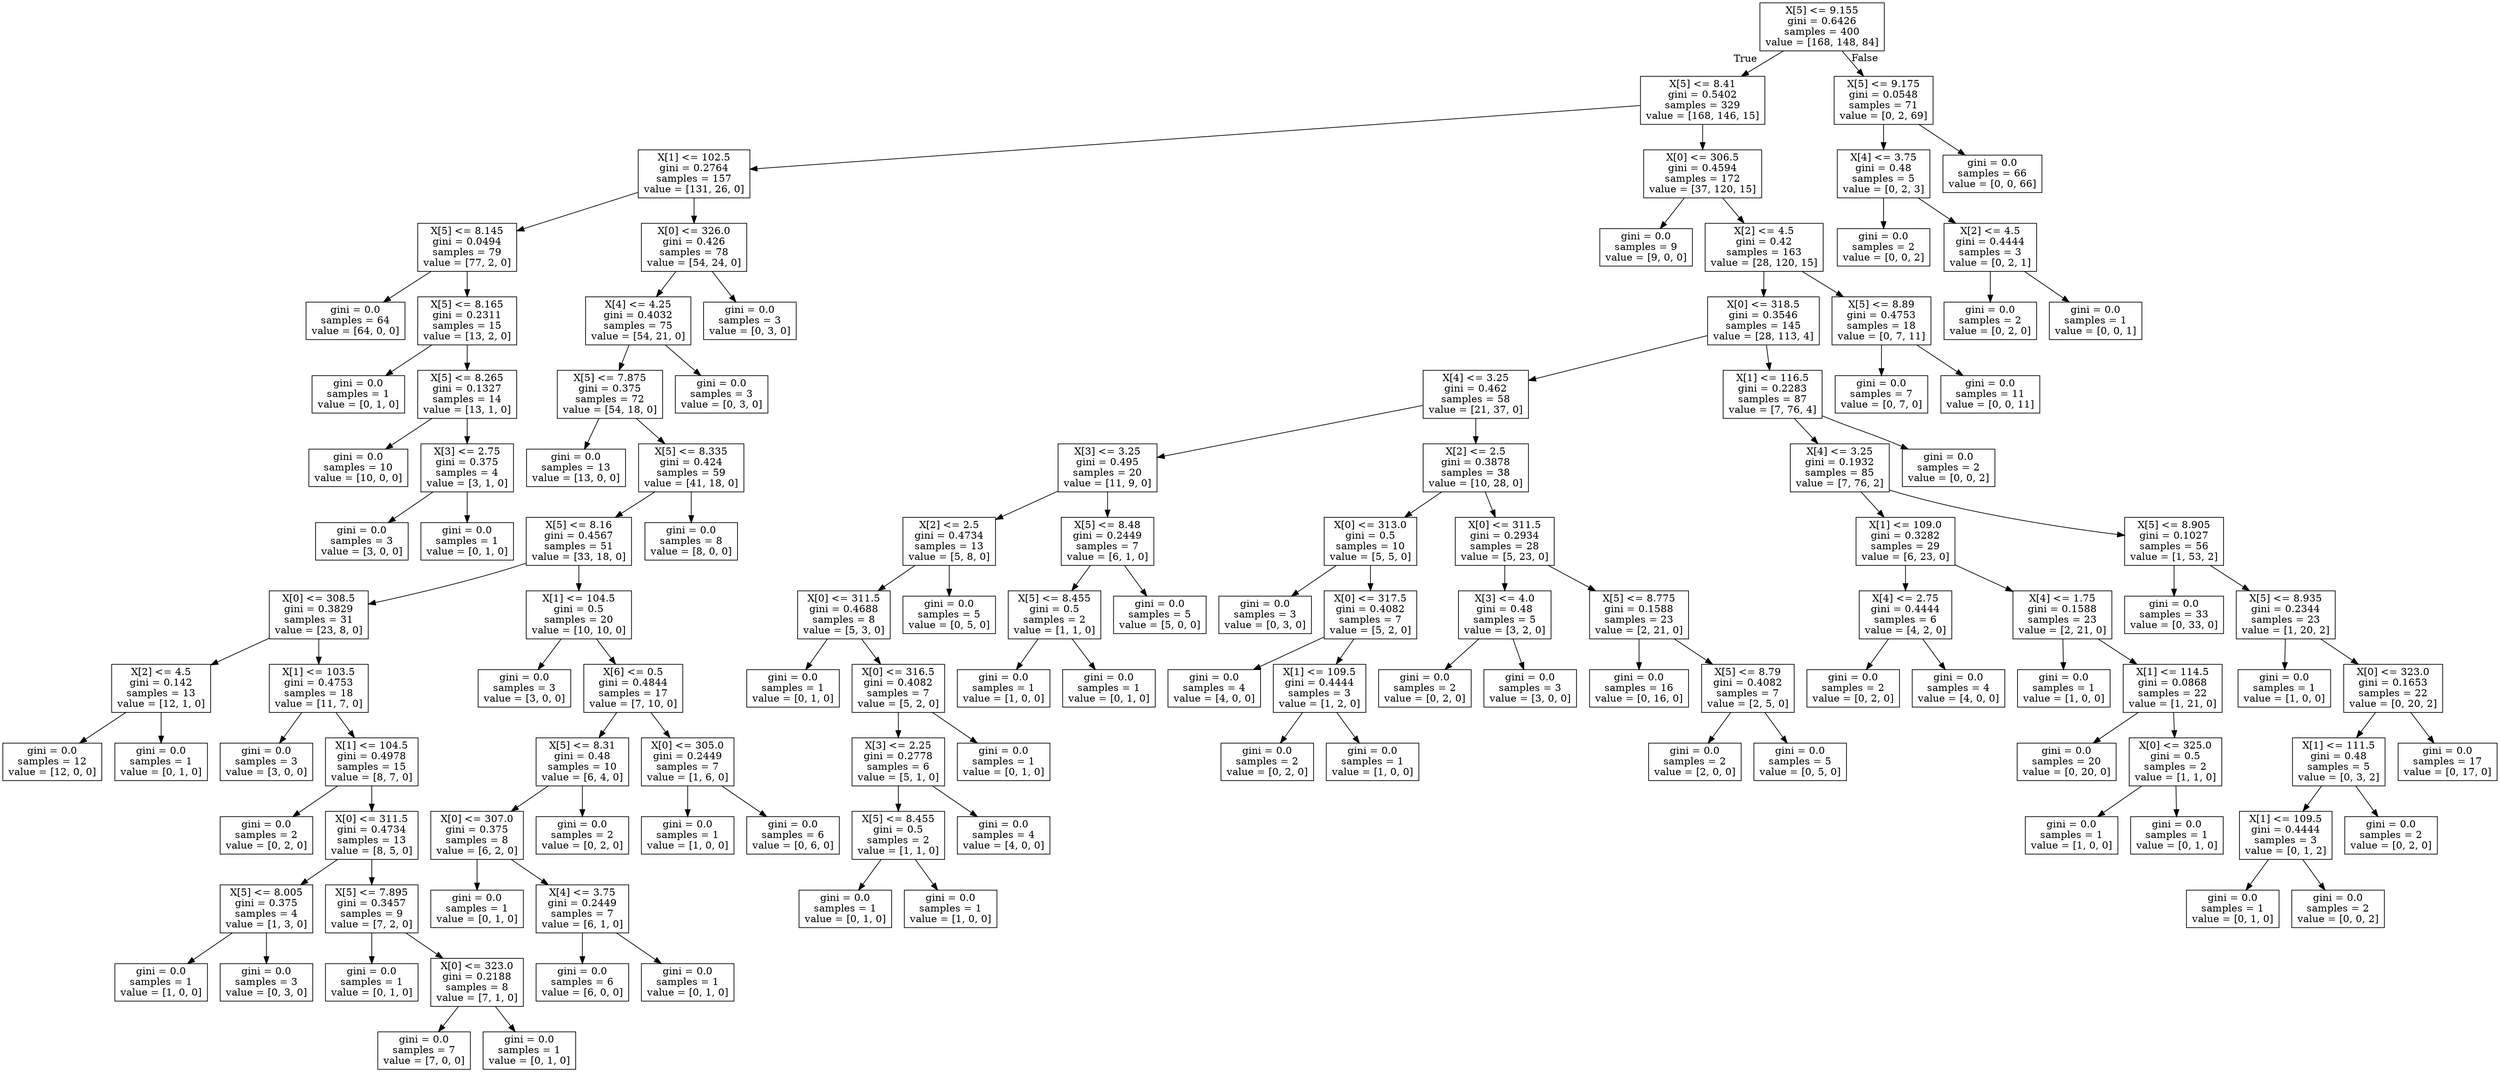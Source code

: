 digraph Tree {
node [shape=box] ;
0 [label="X[5] <= 9.155\ngini = 0.6426\nsamples = 400\nvalue = [168, 148, 84]"] ;
1 [label="X[5] <= 8.41\ngini = 0.5402\nsamples = 329\nvalue = [168, 146, 15]"] ;
0 -> 1 [labeldistance=2.5, labelangle=45, headlabel="True"] ;
2 [label="X[1] <= 102.5\ngini = 0.2764\nsamples = 157\nvalue = [131, 26, 0]"] ;
1 -> 2 ;
3 [label="X[5] <= 8.145\ngini = 0.0494\nsamples = 79\nvalue = [77, 2, 0]"] ;
2 -> 3 ;
4 [label="gini = 0.0\nsamples = 64\nvalue = [64, 0, 0]"] ;
3 -> 4 ;
5 [label="X[5] <= 8.165\ngini = 0.2311\nsamples = 15\nvalue = [13, 2, 0]"] ;
3 -> 5 ;
6 [label="gini = 0.0\nsamples = 1\nvalue = [0, 1, 0]"] ;
5 -> 6 ;
7 [label="X[5] <= 8.265\ngini = 0.1327\nsamples = 14\nvalue = [13, 1, 0]"] ;
5 -> 7 ;
8 [label="gini = 0.0\nsamples = 10\nvalue = [10, 0, 0]"] ;
7 -> 8 ;
9 [label="X[3] <= 2.75\ngini = 0.375\nsamples = 4\nvalue = [3, 1, 0]"] ;
7 -> 9 ;
10 [label="gini = 0.0\nsamples = 3\nvalue = [3, 0, 0]"] ;
9 -> 10 ;
11 [label="gini = 0.0\nsamples = 1\nvalue = [0, 1, 0]"] ;
9 -> 11 ;
12 [label="X[0] <= 326.0\ngini = 0.426\nsamples = 78\nvalue = [54, 24, 0]"] ;
2 -> 12 ;
13 [label="X[4] <= 4.25\ngini = 0.4032\nsamples = 75\nvalue = [54, 21, 0]"] ;
12 -> 13 ;
14 [label="X[5] <= 7.875\ngini = 0.375\nsamples = 72\nvalue = [54, 18, 0]"] ;
13 -> 14 ;
15 [label="gini = 0.0\nsamples = 13\nvalue = [13, 0, 0]"] ;
14 -> 15 ;
16 [label="X[5] <= 8.335\ngini = 0.424\nsamples = 59\nvalue = [41, 18, 0]"] ;
14 -> 16 ;
17 [label="X[5] <= 8.16\ngini = 0.4567\nsamples = 51\nvalue = [33, 18, 0]"] ;
16 -> 17 ;
18 [label="X[0] <= 308.5\ngini = 0.3829\nsamples = 31\nvalue = [23, 8, 0]"] ;
17 -> 18 ;
19 [label="X[2] <= 4.5\ngini = 0.142\nsamples = 13\nvalue = [12, 1, 0]"] ;
18 -> 19 ;
20 [label="gini = 0.0\nsamples = 12\nvalue = [12, 0, 0]"] ;
19 -> 20 ;
21 [label="gini = 0.0\nsamples = 1\nvalue = [0, 1, 0]"] ;
19 -> 21 ;
22 [label="X[1] <= 103.5\ngini = 0.4753\nsamples = 18\nvalue = [11, 7, 0]"] ;
18 -> 22 ;
23 [label="gini = 0.0\nsamples = 3\nvalue = [3, 0, 0]"] ;
22 -> 23 ;
24 [label="X[1] <= 104.5\ngini = 0.4978\nsamples = 15\nvalue = [8, 7, 0]"] ;
22 -> 24 ;
25 [label="gini = 0.0\nsamples = 2\nvalue = [0, 2, 0]"] ;
24 -> 25 ;
26 [label="X[0] <= 311.5\ngini = 0.4734\nsamples = 13\nvalue = [8, 5, 0]"] ;
24 -> 26 ;
27 [label="X[5] <= 8.005\ngini = 0.375\nsamples = 4\nvalue = [1, 3, 0]"] ;
26 -> 27 ;
28 [label="gini = 0.0\nsamples = 1\nvalue = [1, 0, 0]"] ;
27 -> 28 ;
29 [label="gini = 0.0\nsamples = 3\nvalue = [0, 3, 0]"] ;
27 -> 29 ;
30 [label="X[5] <= 7.895\ngini = 0.3457\nsamples = 9\nvalue = [7, 2, 0]"] ;
26 -> 30 ;
31 [label="gini = 0.0\nsamples = 1\nvalue = [0, 1, 0]"] ;
30 -> 31 ;
32 [label="X[0] <= 323.0\ngini = 0.2188\nsamples = 8\nvalue = [7, 1, 0]"] ;
30 -> 32 ;
33 [label="gini = 0.0\nsamples = 7\nvalue = [7, 0, 0]"] ;
32 -> 33 ;
34 [label="gini = 0.0\nsamples = 1\nvalue = [0, 1, 0]"] ;
32 -> 34 ;
35 [label="X[1] <= 104.5\ngini = 0.5\nsamples = 20\nvalue = [10, 10, 0]"] ;
17 -> 35 ;
36 [label="gini = 0.0\nsamples = 3\nvalue = [3, 0, 0]"] ;
35 -> 36 ;
37 [label="X[6] <= 0.5\ngini = 0.4844\nsamples = 17\nvalue = [7, 10, 0]"] ;
35 -> 37 ;
38 [label="X[5] <= 8.31\ngini = 0.48\nsamples = 10\nvalue = [6, 4, 0]"] ;
37 -> 38 ;
39 [label="X[0] <= 307.0\ngini = 0.375\nsamples = 8\nvalue = [6, 2, 0]"] ;
38 -> 39 ;
40 [label="gini = 0.0\nsamples = 1\nvalue = [0, 1, 0]"] ;
39 -> 40 ;
41 [label="X[4] <= 3.75\ngini = 0.2449\nsamples = 7\nvalue = [6, 1, 0]"] ;
39 -> 41 ;
42 [label="gini = 0.0\nsamples = 6\nvalue = [6, 0, 0]"] ;
41 -> 42 ;
43 [label="gini = 0.0\nsamples = 1\nvalue = [0, 1, 0]"] ;
41 -> 43 ;
44 [label="gini = 0.0\nsamples = 2\nvalue = [0, 2, 0]"] ;
38 -> 44 ;
45 [label="X[0] <= 305.0\ngini = 0.2449\nsamples = 7\nvalue = [1, 6, 0]"] ;
37 -> 45 ;
46 [label="gini = 0.0\nsamples = 1\nvalue = [1, 0, 0]"] ;
45 -> 46 ;
47 [label="gini = 0.0\nsamples = 6\nvalue = [0, 6, 0]"] ;
45 -> 47 ;
48 [label="gini = 0.0\nsamples = 8\nvalue = [8, 0, 0]"] ;
16 -> 48 ;
49 [label="gini = 0.0\nsamples = 3\nvalue = [0, 3, 0]"] ;
13 -> 49 ;
50 [label="gini = 0.0\nsamples = 3\nvalue = [0, 3, 0]"] ;
12 -> 50 ;
51 [label="X[0] <= 306.5\ngini = 0.4594\nsamples = 172\nvalue = [37, 120, 15]"] ;
1 -> 51 ;
52 [label="gini = 0.0\nsamples = 9\nvalue = [9, 0, 0]"] ;
51 -> 52 ;
53 [label="X[2] <= 4.5\ngini = 0.42\nsamples = 163\nvalue = [28, 120, 15]"] ;
51 -> 53 ;
54 [label="X[0] <= 318.5\ngini = 0.3546\nsamples = 145\nvalue = [28, 113, 4]"] ;
53 -> 54 ;
55 [label="X[4] <= 3.25\ngini = 0.462\nsamples = 58\nvalue = [21, 37, 0]"] ;
54 -> 55 ;
56 [label="X[3] <= 3.25\ngini = 0.495\nsamples = 20\nvalue = [11, 9, 0]"] ;
55 -> 56 ;
57 [label="X[2] <= 2.5\ngini = 0.4734\nsamples = 13\nvalue = [5, 8, 0]"] ;
56 -> 57 ;
58 [label="X[0] <= 311.5\ngini = 0.4688\nsamples = 8\nvalue = [5, 3, 0]"] ;
57 -> 58 ;
59 [label="gini = 0.0\nsamples = 1\nvalue = [0, 1, 0]"] ;
58 -> 59 ;
60 [label="X[0] <= 316.5\ngini = 0.4082\nsamples = 7\nvalue = [5, 2, 0]"] ;
58 -> 60 ;
61 [label="X[3] <= 2.25\ngini = 0.2778\nsamples = 6\nvalue = [5, 1, 0]"] ;
60 -> 61 ;
62 [label="X[5] <= 8.455\ngini = 0.5\nsamples = 2\nvalue = [1, 1, 0]"] ;
61 -> 62 ;
63 [label="gini = 0.0\nsamples = 1\nvalue = [0, 1, 0]"] ;
62 -> 63 ;
64 [label="gini = 0.0\nsamples = 1\nvalue = [1, 0, 0]"] ;
62 -> 64 ;
65 [label="gini = 0.0\nsamples = 4\nvalue = [4, 0, 0]"] ;
61 -> 65 ;
66 [label="gini = 0.0\nsamples = 1\nvalue = [0, 1, 0]"] ;
60 -> 66 ;
67 [label="gini = 0.0\nsamples = 5\nvalue = [0, 5, 0]"] ;
57 -> 67 ;
68 [label="X[5] <= 8.48\ngini = 0.2449\nsamples = 7\nvalue = [6, 1, 0]"] ;
56 -> 68 ;
69 [label="X[5] <= 8.455\ngini = 0.5\nsamples = 2\nvalue = [1, 1, 0]"] ;
68 -> 69 ;
70 [label="gini = 0.0\nsamples = 1\nvalue = [1, 0, 0]"] ;
69 -> 70 ;
71 [label="gini = 0.0\nsamples = 1\nvalue = [0, 1, 0]"] ;
69 -> 71 ;
72 [label="gini = 0.0\nsamples = 5\nvalue = [5, 0, 0]"] ;
68 -> 72 ;
73 [label="X[2] <= 2.5\ngini = 0.3878\nsamples = 38\nvalue = [10, 28, 0]"] ;
55 -> 73 ;
74 [label="X[0] <= 313.0\ngini = 0.5\nsamples = 10\nvalue = [5, 5, 0]"] ;
73 -> 74 ;
75 [label="gini = 0.0\nsamples = 3\nvalue = [0, 3, 0]"] ;
74 -> 75 ;
76 [label="X[0] <= 317.5\ngini = 0.4082\nsamples = 7\nvalue = [5, 2, 0]"] ;
74 -> 76 ;
77 [label="gini = 0.0\nsamples = 4\nvalue = [4, 0, 0]"] ;
76 -> 77 ;
78 [label="X[1] <= 109.5\ngini = 0.4444\nsamples = 3\nvalue = [1, 2, 0]"] ;
76 -> 78 ;
79 [label="gini = 0.0\nsamples = 2\nvalue = [0, 2, 0]"] ;
78 -> 79 ;
80 [label="gini = 0.0\nsamples = 1\nvalue = [1, 0, 0]"] ;
78 -> 80 ;
81 [label="X[0] <= 311.5\ngini = 0.2934\nsamples = 28\nvalue = [5, 23, 0]"] ;
73 -> 81 ;
82 [label="X[3] <= 4.0\ngini = 0.48\nsamples = 5\nvalue = [3, 2, 0]"] ;
81 -> 82 ;
83 [label="gini = 0.0\nsamples = 2\nvalue = [0, 2, 0]"] ;
82 -> 83 ;
84 [label="gini = 0.0\nsamples = 3\nvalue = [3, 0, 0]"] ;
82 -> 84 ;
85 [label="X[5] <= 8.775\ngini = 0.1588\nsamples = 23\nvalue = [2, 21, 0]"] ;
81 -> 85 ;
86 [label="gini = 0.0\nsamples = 16\nvalue = [0, 16, 0]"] ;
85 -> 86 ;
87 [label="X[5] <= 8.79\ngini = 0.4082\nsamples = 7\nvalue = [2, 5, 0]"] ;
85 -> 87 ;
88 [label="gini = 0.0\nsamples = 2\nvalue = [2, 0, 0]"] ;
87 -> 88 ;
89 [label="gini = 0.0\nsamples = 5\nvalue = [0, 5, 0]"] ;
87 -> 89 ;
90 [label="X[1] <= 116.5\ngini = 0.2283\nsamples = 87\nvalue = [7, 76, 4]"] ;
54 -> 90 ;
91 [label="X[4] <= 3.25\ngini = 0.1932\nsamples = 85\nvalue = [7, 76, 2]"] ;
90 -> 91 ;
92 [label="X[1] <= 109.0\ngini = 0.3282\nsamples = 29\nvalue = [6, 23, 0]"] ;
91 -> 92 ;
93 [label="X[4] <= 2.75\ngini = 0.4444\nsamples = 6\nvalue = [4, 2, 0]"] ;
92 -> 93 ;
94 [label="gini = 0.0\nsamples = 2\nvalue = [0, 2, 0]"] ;
93 -> 94 ;
95 [label="gini = 0.0\nsamples = 4\nvalue = [4, 0, 0]"] ;
93 -> 95 ;
96 [label="X[4] <= 1.75\ngini = 0.1588\nsamples = 23\nvalue = [2, 21, 0]"] ;
92 -> 96 ;
97 [label="gini = 0.0\nsamples = 1\nvalue = [1, 0, 0]"] ;
96 -> 97 ;
98 [label="X[1] <= 114.5\ngini = 0.0868\nsamples = 22\nvalue = [1, 21, 0]"] ;
96 -> 98 ;
99 [label="gini = 0.0\nsamples = 20\nvalue = [0, 20, 0]"] ;
98 -> 99 ;
100 [label="X[0] <= 325.0\ngini = 0.5\nsamples = 2\nvalue = [1, 1, 0]"] ;
98 -> 100 ;
101 [label="gini = 0.0\nsamples = 1\nvalue = [1, 0, 0]"] ;
100 -> 101 ;
102 [label="gini = 0.0\nsamples = 1\nvalue = [0, 1, 0]"] ;
100 -> 102 ;
103 [label="X[5] <= 8.905\ngini = 0.1027\nsamples = 56\nvalue = [1, 53, 2]"] ;
91 -> 103 ;
104 [label="gini = 0.0\nsamples = 33\nvalue = [0, 33, 0]"] ;
103 -> 104 ;
105 [label="X[5] <= 8.935\ngini = 0.2344\nsamples = 23\nvalue = [1, 20, 2]"] ;
103 -> 105 ;
106 [label="gini = 0.0\nsamples = 1\nvalue = [1, 0, 0]"] ;
105 -> 106 ;
107 [label="X[0] <= 323.0\ngini = 0.1653\nsamples = 22\nvalue = [0, 20, 2]"] ;
105 -> 107 ;
108 [label="X[1] <= 111.5\ngini = 0.48\nsamples = 5\nvalue = [0, 3, 2]"] ;
107 -> 108 ;
109 [label="X[1] <= 109.5\ngini = 0.4444\nsamples = 3\nvalue = [0, 1, 2]"] ;
108 -> 109 ;
110 [label="gini = 0.0\nsamples = 1\nvalue = [0, 1, 0]"] ;
109 -> 110 ;
111 [label="gini = 0.0\nsamples = 2\nvalue = [0, 0, 2]"] ;
109 -> 111 ;
112 [label="gini = 0.0\nsamples = 2\nvalue = [0, 2, 0]"] ;
108 -> 112 ;
113 [label="gini = 0.0\nsamples = 17\nvalue = [0, 17, 0]"] ;
107 -> 113 ;
114 [label="gini = 0.0\nsamples = 2\nvalue = [0, 0, 2]"] ;
90 -> 114 ;
115 [label="X[5] <= 8.89\ngini = 0.4753\nsamples = 18\nvalue = [0, 7, 11]"] ;
53 -> 115 ;
116 [label="gini = 0.0\nsamples = 7\nvalue = [0, 7, 0]"] ;
115 -> 116 ;
117 [label="gini = 0.0\nsamples = 11\nvalue = [0, 0, 11]"] ;
115 -> 117 ;
118 [label="X[5] <= 9.175\ngini = 0.0548\nsamples = 71\nvalue = [0, 2, 69]"] ;
0 -> 118 [labeldistance=2.5, labelangle=-45, headlabel="False"] ;
119 [label="X[4] <= 3.75\ngini = 0.48\nsamples = 5\nvalue = [0, 2, 3]"] ;
118 -> 119 ;
120 [label="gini = 0.0\nsamples = 2\nvalue = [0, 0, 2]"] ;
119 -> 120 ;
121 [label="X[2] <= 4.5\ngini = 0.4444\nsamples = 3\nvalue = [0, 2, 1]"] ;
119 -> 121 ;
122 [label="gini = 0.0\nsamples = 2\nvalue = [0, 2, 0]"] ;
121 -> 122 ;
123 [label="gini = 0.0\nsamples = 1\nvalue = [0, 0, 1]"] ;
121 -> 123 ;
124 [label="gini = 0.0\nsamples = 66\nvalue = [0, 0, 66]"] ;
118 -> 124 ;
}